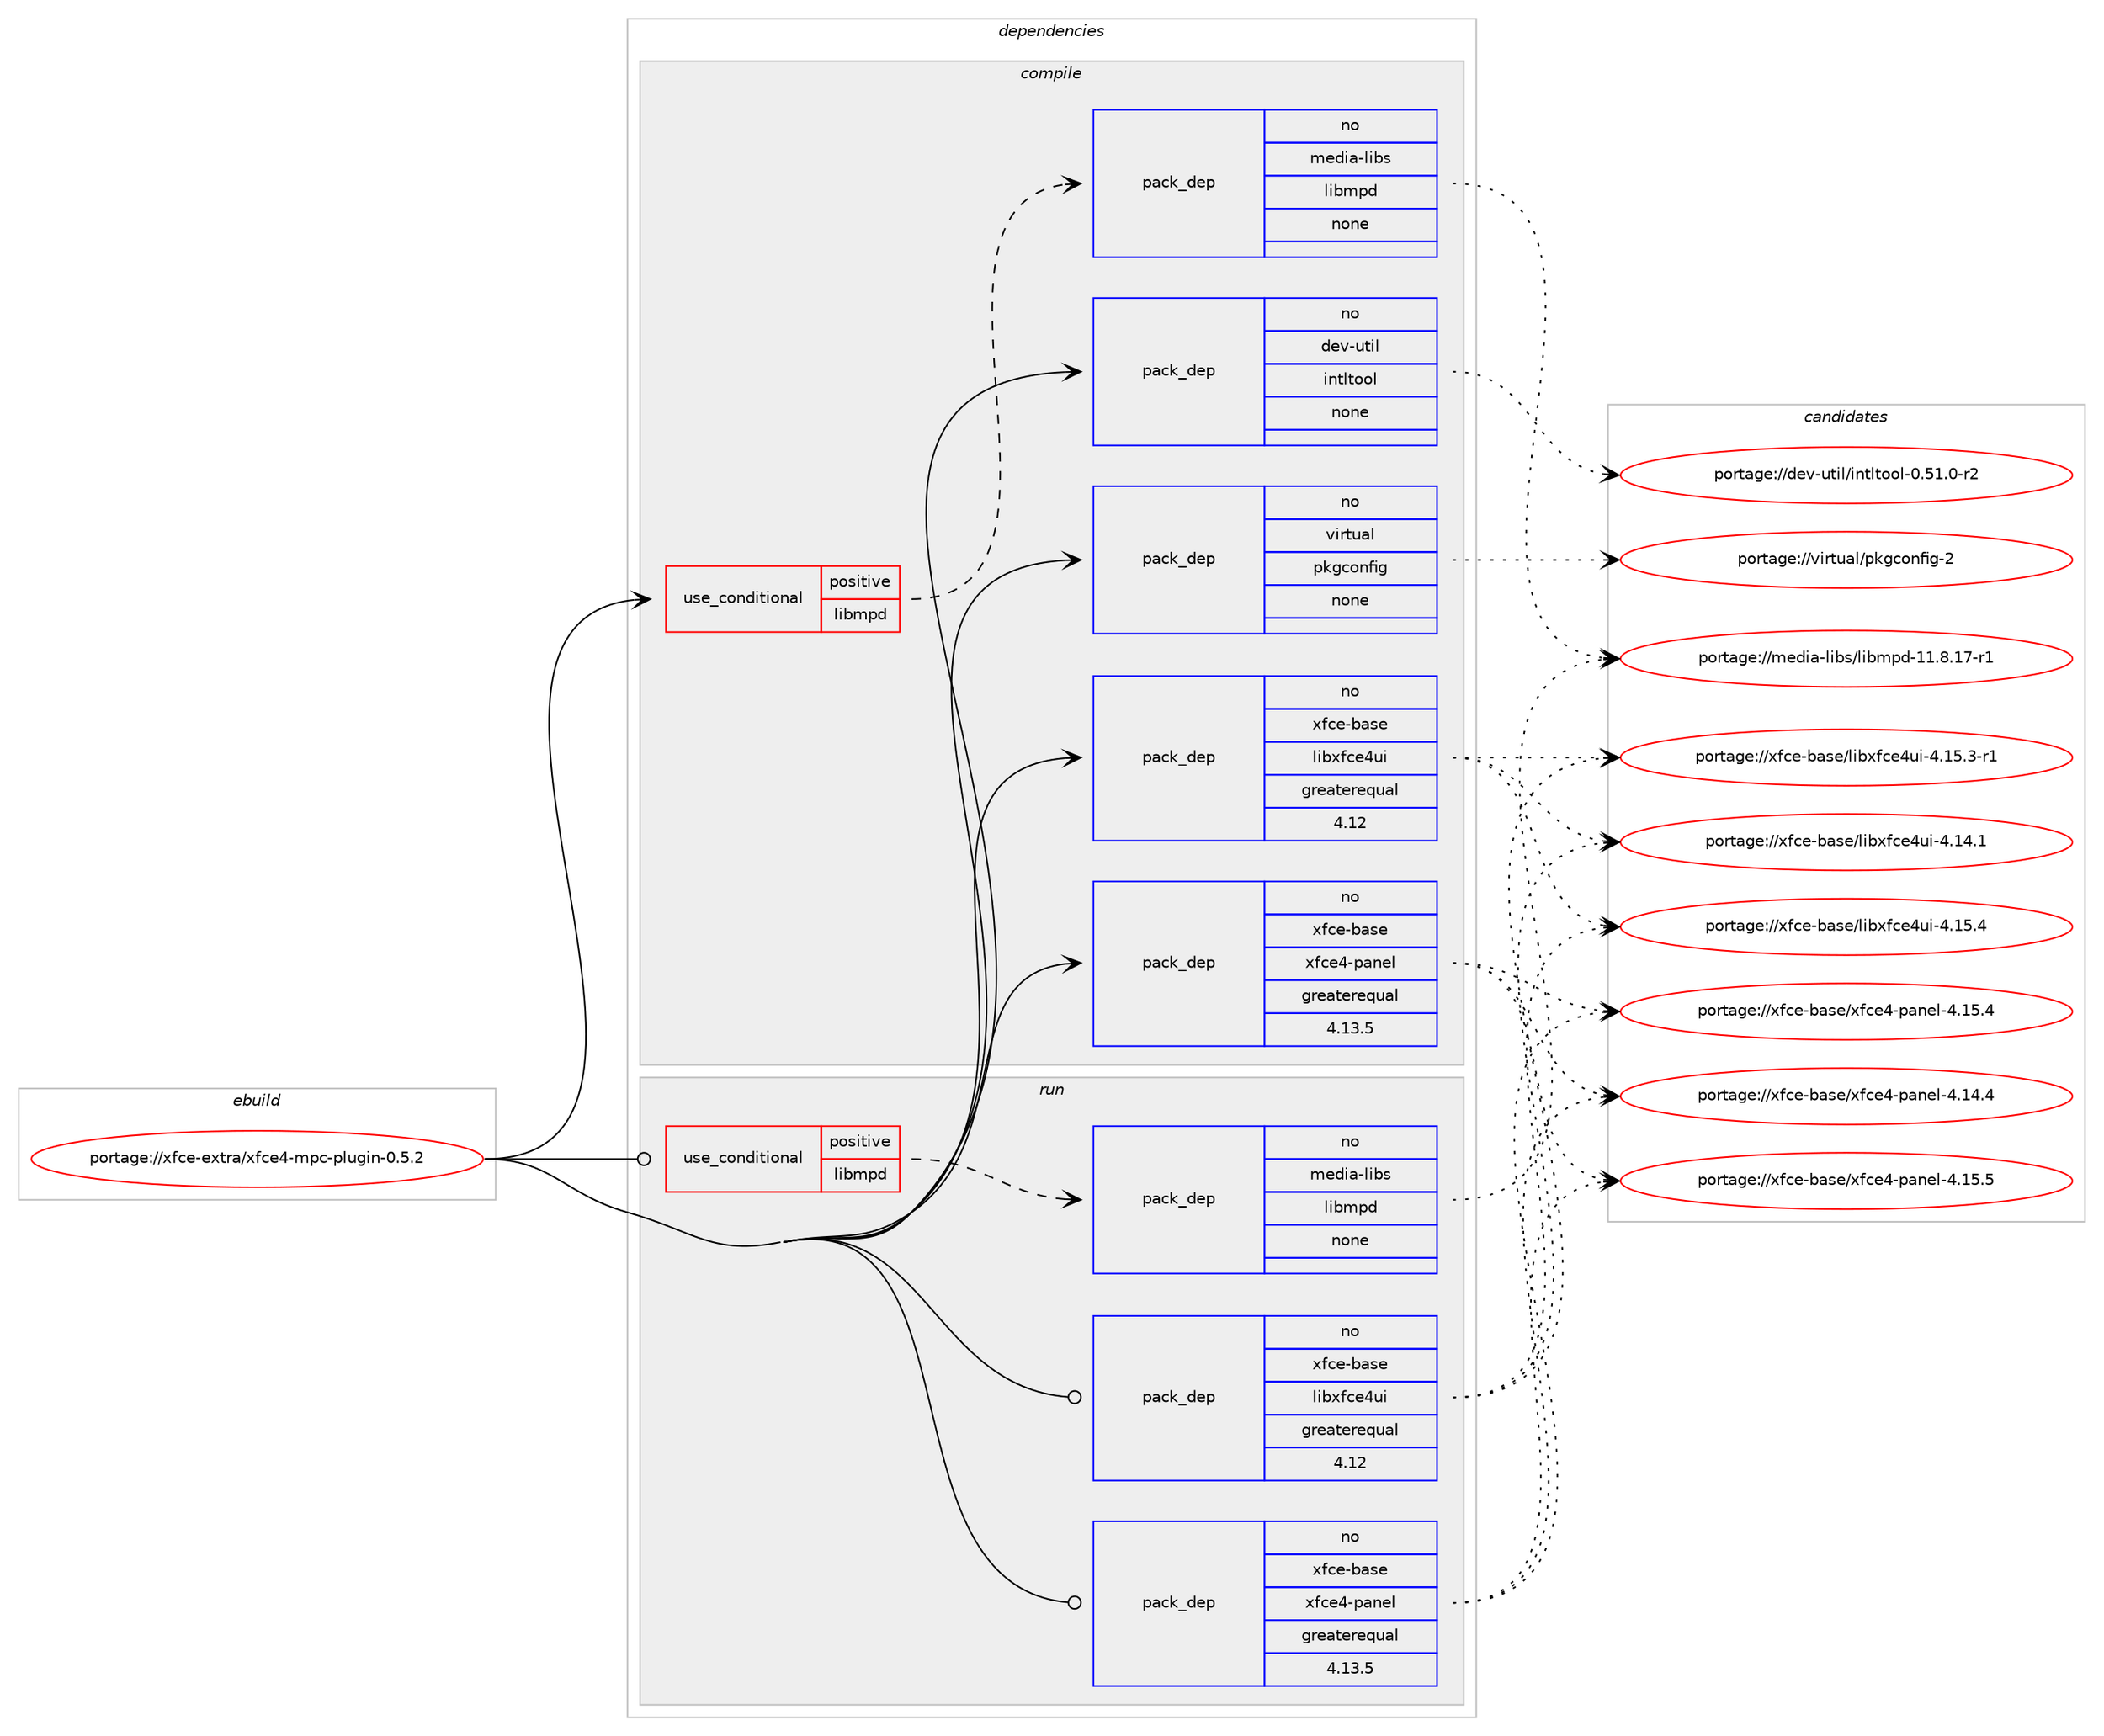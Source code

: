 digraph prolog {

# *************
# Graph options
# *************

newrank=true;
concentrate=true;
compound=true;
graph [rankdir=LR,fontname=Helvetica,fontsize=10,ranksep=1.5];#, ranksep=2.5, nodesep=0.2];
edge  [arrowhead=vee];
node  [fontname=Helvetica,fontsize=10];

# **********
# The ebuild
# **********

subgraph cluster_leftcol {
color=gray;
rank=same;
label=<<i>ebuild</i>>;
id [label="portage://xfce-extra/xfce4-mpc-plugin-0.5.2", color=red, width=4, href="../xfce-extra/xfce4-mpc-plugin-0.5.2.svg"];
}

# ****************
# The dependencies
# ****************

subgraph cluster_midcol {
color=gray;
label=<<i>dependencies</i>>;
subgraph cluster_compile {
fillcolor="#eeeeee";
style=filled;
label=<<i>compile</i>>;
subgraph cond2 {
dependency98 [label=<<TABLE BORDER="0" CELLBORDER="1" CELLSPACING="0" CELLPADDING="4"><TR><TD ROWSPAN="3" CELLPADDING="10">use_conditional</TD></TR><TR><TD>positive</TD></TR><TR><TD>libmpd</TD></TR></TABLE>>, shape=none, color=red];
subgraph pack97 {
dependency99 [label=<<TABLE BORDER="0" CELLBORDER="1" CELLSPACING="0" CELLPADDING="4" WIDTH="220"><TR><TD ROWSPAN="6" CELLPADDING="30">pack_dep</TD></TR><TR><TD WIDTH="110">no</TD></TR><TR><TD>media-libs</TD></TR><TR><TD>libmpd</TD></TR><TR><TD>none</TD></TR><TR><TD></TD></TR></TABLE>>, shape=none, color=blue];
}
dependency98:e -> dependency99:w [weight=20,style="dashed",arrowhead="vee"];
}
id:e -> dependency98:w [weight=20,style="solid",arrowhead="vee"];
subgraph pack98 {
dependency100 [label=<<TABLE BORDER="0" CELLBORDER="1" CELLSPACING="0" CELLPADDING="4" WIDTH="220"><TR><TD ROWSPAN="6" CELLPADDING="30">pack_dep</TD></TR><TR><TD WIDTH="110">no</TD></TR><TR><TD>dev-util</TD></TR><TR><TD>intltool</TD></TR><TR><TD>none</TD></TR><TR><TD></TD></TR></TABLE>>, shape=none, color=blue];
}
id:e -> dependency100:w [weight=20,style="solid",arrowhead="vee"];
subgraph pack99 {
dependency101 [label=<<TABLE BORDER="0" CELLBORDER="1" CELLSPACING="0" CELLPADDING="4" WIDTH="220"><TR><TD ROWSPAN="6" CELLPADDING="30">pack_dep</TD></TR><TR><TD WIDTH="110">no</TD></TR><TR><TD>virtual</TD></TR><TR><TD>pkgconfig</TD></TR><TR><TD>none</TD></TR><TR><TD></TD></TR></TABLE>>, shape=none, color=blue];
}
id:e -> dependency101:w [weight=20,style="solid",arrowhead="vee"];
subgraph pack100 {
dependency102 [label=<<TABLE BORDER="0" CELLBORDER="1" CELLSPACING="0" CELLPADDING="4" WIDTH="220"><TR><TD ROWSPAN="6" CELLPADDING="30">pack_dep</TD></TR><TR><TD WIDTH="110">no</TD></TR><TR><TD>xfce-base</TD></TR><TR><TD>libxfce4ui</TD></TR><TR><TD>greaterequal</TD></TR><TR><TD>4.12</TD></TR></TABLE>>, shape=none, color=blue];
}
id:e -> dependency102:w [weight=20,style="solid",arrowhead="vee"];
subgraph pack101 {
dependency103 [label=<<TABLE BORDER="0" CELLBORDER="1" CELLSPACING="0" CELLPADDING="4" WIDTH="220"><TR><TD ROWSPAN="6" CELLPADDING="30">pack_dep</TD></TR><TR><TD WIDTH="110">no</TD></TR><TR><TD>xfce-base</TD></TR><TR><TD>xfce4-panel</TD></TR><TR><TD>greaterequal</TD></TR><TR><TD>4.13.5</TD></TR></TABLE>>, shape=none, color=blue];
}
id:e -> dependency103:w [weight=20,style="solid",arrowhead="vee"];
}
subgraph cluster_compileandrun {
fillcolor="#eeeeee";
style=filled;
label=<<i>compile and run</i>>;
}
subgraph cluster_run {
fillcolor="#eeeeee";
style=filled;
label=<<i>run</i>>;
subgraph cond3 {
dependency104 [label=<<TABLE BORDER="0" CELLBORDER="1" CELLSPACING="0" CELLPADDING="4"><TR><TD ROWSPAN="3" CELLPADDING="10">use_conditional</TD></TR><TR><TD>positive</TD></TR><TR><TD>libmpd</TD></TR></TABLE>>, shape=none, color=red];
subgraph pack102 {
dependency105 [label=<<TABLE BORDER="0" CELLBORDER="1" CELLSPACING="0" CELLPADDING="4" WIDTH="220"><TR><TD ROWSPAN="6" CELLPADDING="30">pack_dep</TD></TR><TR><TD WIDTH="110">no</TD></TR><TR><TD>media-libs</TD></TR><TR><TD>libmpd</TD></TR><TR><TD>none</TD></TR><TR><TD></TD></TR></TABLE>>, shape=none, color=blue];
}
dependency104:e -> dependency105:w [weight=20,style="dashed",arrowhead="vee"];
}
id:e -> dependency104:w [weight=20,style="solid",arrowhead="odot"];
subgraph pack103 {
dependency106 [label=<<TABLE BORDER="0" CELLBORDER="1" CELLSPACING="0" CELLPADDING="4" WIDTH="220"><TR><TD ROWSPAN="6" CELLPADDING="30">pack_dep</TD></TR><TR><TD WIDTH="110">no</TD></TR><TR><TD>xfce-base</TD></TR><TR><TD>libxfce4ui</TD></TR><TR><TD>greaterequal</TD></TR><TR><TD>4.12</TD></TR></TABLE>>, shape=none, color=blue];
}
id:e -> dependency106:w [weight=20,style="solid",arrowhead="odot"];
subgraph pack104 {
dependency107 [label=<<TABLE BORDER="0" CELLBORDER="1" CELLSPACING="0" CELLPADDING="4" WIDTH="220"><TR><TD ROWSPAN="6" CELLPADDING="30">pack_dep</TD></TR><TR><TD WIDTH="110">no</TD></TR><TR><TD>xfce-base</TD></TR><TR><TD>xfce4-panel</TD></TR><TR><TD>greaterequal</TD></TR><TR><TD>4.13.5</TD></TR></TABLE>>, shape=none, color=blue];
}
id:e -> dependency107:w [weight=20,style="solid",arrowhead="odot"];
}
}

# **************
# The candidates
# **************

subgraph cluster_choices {
rank=same;
color=gray;
label=<<i>candidates</i>>;

subgraph choice97 {
color=black;
nodesep=1;
choice109101100105974510810598115471081059810911210045494946564649554511449 [label="portage://media-libs/libmpd-11.8.17-r1", color=red, width=4,href="../media-libs/libmpd-11.8.17-r1.svg"];
dependency99:e -> choice109101100105974510810598115471081059810911210045494946564649554511449:w [style=dotted,weight="100"];
}
subgraph choice98 {
color=black;
nodesep=1;
choice1001011184511711610510847105110116108116111111108454846534946484511450 [label="portage://dev-util/intltool-0.51.0-r2", color=red, width=4,href="../dev-util/intltool-0.51.0-r2.svg"];
dependency100:e -> choice1001011184511711610510847105110116108116111111108454846534946484511450:w [style=dotted,weight="100"];
}
subgraph choice99 {
color=black;
nodesep=1;
choice1181051141161179710847112107103991111101021051034550 [label="portage://virtual/pkgconfig-2", color=red, width=4,href="../virtual/pkgconfig-2.svg"];
dependency101:e -> choice1181051141161179710847112107103991111101021051034550:w [style=dotted,weight="100"];
}
subgraph choice100 {
color=black;
nodesep=1;
choice120102991014598971151014710810598120102991015211710545524649534652 [label="portage://xfce-base/libxfce4ui-4.15.4", color=red, width=4,href="../xfce-base/libxfce4ui-4.15.4.svg"];
choice1201029910145989711510147108105981201029910152117105455246495346514511449 [label="portage://xfce-base/libxfce4ui-4.15.3-r1", color=red, width=4,href="../xfce-base/libxfce4ui-4.15.3-r1.svg"];
choice120102991014598971151014710810598120102991015211710545524649524649 [label="portage://xfce-base/libxfce4ui-4.14.1", color=red, width=4,href="../xfce-base/libxfce4ui-4.14.1.svg"];
dependency102:e -> choice120102991014598971151014710810598120102991015211710545524649534652:w [style=dotted,weight="100"];
dependency102:e -> choice1201029910145989711510147108105981201029910152117105455246495346514511449:w [style=dotted,weight="100"];
dependency102:e -> choice120102991014598971151014710810598120102991015211710545524649524649:w [style=dotted,weight="100"];
}
subgraph choice101 {
color=black;
nodesep=1;
choice12010299101459897115101471201029910152451129711010110845524649534653 [label="portage://xfce-base/xfce4-panel-4.15.5", color=red, width=4,href="../xfce-base/xfce4-panel-4.15.5.svg"];
choice12010299101459897115101471201029910152451129711010110845524649534652 [label="portage://xfce-base/xfce4-panel-4.15.4", color=red, width=4,href="../xfce-base/xfce4-panel-4.15.4.svg"];
choice12010299101459897115101471201029910152451129711010110845524649524652 [label="portage://xfce-base/xfce4-panel-4.14.4", color=red, width=4,href="../xfce-base/xfce4-panel-4.14.4.svg"];
dependency103:e -> choice12010299101459897115101471201029910152451129711010110845524649534653:w [style=dotted,weight="100"];
dependency103:e -> choice12010299101459897115101471201029910152451129711010110845524649534652:w [style=dotted,weight="100"];
dependency103:e -> choice12010299101459897115101471201029910152451129711010110845524649524652:w [style=dotted,weight="100"];
}
subgraph choice102 {
color=black;
nodesep=1;
choice109101100105974510810598115471081059810911210045494946564649554511449 [label="portage://media-libs/libmpd-11.8.17-r1", color=red, width=4,href="../media-libs/libmpd-11.8.17-r1.svg"];
dependency105:e -> choice109101100105974510810598115471081059810911210045494946564649554511449:w [style=dotted,weight="100"];
}
subgraph choice103 {
color=black;
nodesep=1;
choice120102991014598971151014710810598120102991015211710545524649534652 [label="portage://xfce-base/libxfce4ui-4.15.4", color=red, width=4,href="../xfce-base/libxfce4ui-4.15.4.svg"];
choice1201029910145989711510147108105981201029910152117105455246495346514511449 [label="portage://xfce-base/libxfce4ui-4.15.3-r1", color=red, width=4,href="../xfce-base/libxfce4ui-4.15.3-r1.svg"];
choice120102991014598971151014710810598120102991015211710545524649524649 [label="portage://xfce-base/libxfce4ui-4.14.1", color=red, width=4,href="../xfce-base/libxfce4ui-4.14.1.svg"];
dependency106:e -> choice120102991014598971151014710810598120102991015211710545524649534652:w [style=dotted,weight="100"];
dependency106:e -> choice1201029910145989711510147108105981201029910152117105455246495346514511449:w [style=dotted,weight="100"];
dependency106:e -> choice120102991014598971151014710810598120102991015211710545524649524649:w [style=dotted,weight="100"];
}
subgraph choice104 {
color=black;
nodesep=1;
choice12010299101459897115101471201029910152451129711010110845524649534653 [label="portage://xfce-base/xfce4-panel-4.15.5", color=red, width=4,href="../xfce-base/xfce4-panel-4.15.5.svg"];
choice12010299101459897115101471201029910152451129711010110845524649534652 [label="portage://xfce-base/xfce4-panel-4.15.4", color=red, width=4,href="../xfce-base/xfce4-panel-4.15.4.svg"];
choice12010299101459897115101471201029910152451129711010110845524649524652 [label="portage://xfce-base/xfce4-panel-4.14.4", color=red, width=4,href="../xfce-base/xfce4-panel-4.14.4.svg"];
dependency107:e -> choice12010299101459897115101471201029910152451129711010110845524649534653:w [style=dotted,weight="100"];
dependency107:e -> choice12010299101459897115101471201029910152451129711010110845524649534652:w [style=dotted,weight="100"];
dependency107:e -> choice12010299101459897115101471201029910152451129711010110845524649524652:w [style=dotted,weight="100"];
}
}

}
